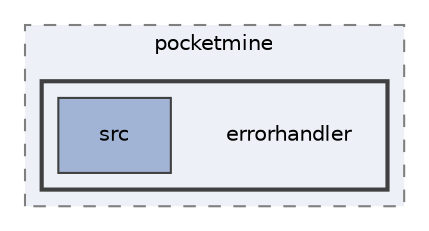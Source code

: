 digraph "errorhandler"
{
 // INTERACTIVE_SVG=YES
 // LATEX_PDF_SIZE
  edge [fontname="Helvetica",fontsize="10",labelfontname="Helvetica",labelfontsize="10"];
  node [fontname="Helvetica",fontsize="10",shape=record];
  compound=true
  subgraph clusterdir_67ec95640dccd85af7425ce27c77136c {
    graph [ bgcolor="#edf0f7", pencolor="grey50", style="filled,dashed,", label="pocketmine", fontname="Helvetica", fontsize="10", URL="dir_67ec95640dccd85af7425ce27c77136c.html"]
  subgraph clusterdir_582ef234c2298aaaef29e10a5ae7bbce {
    graph [ bgcolor="#edf0f7", pencolor="grey25", style="filled,bold,", label="", fontname="Helvetica", fontsize="10", URL="dir_582ef234c2298aaaef29e10a5ae7bbce.html"]
    dir_582ef234c2298aaaef29e10a5ae7bbce [shape=plaintext, label="errorhandler"];
  dir_3bdf2910bce7fbabf4f6376764660974 [shape=box, label="src", style="filled,", fillcolor="#a2b4d6", color="grey25", URL="dir_3bdf2910bce7fbabf4f6376764660974.html"];
  }
  }
}
